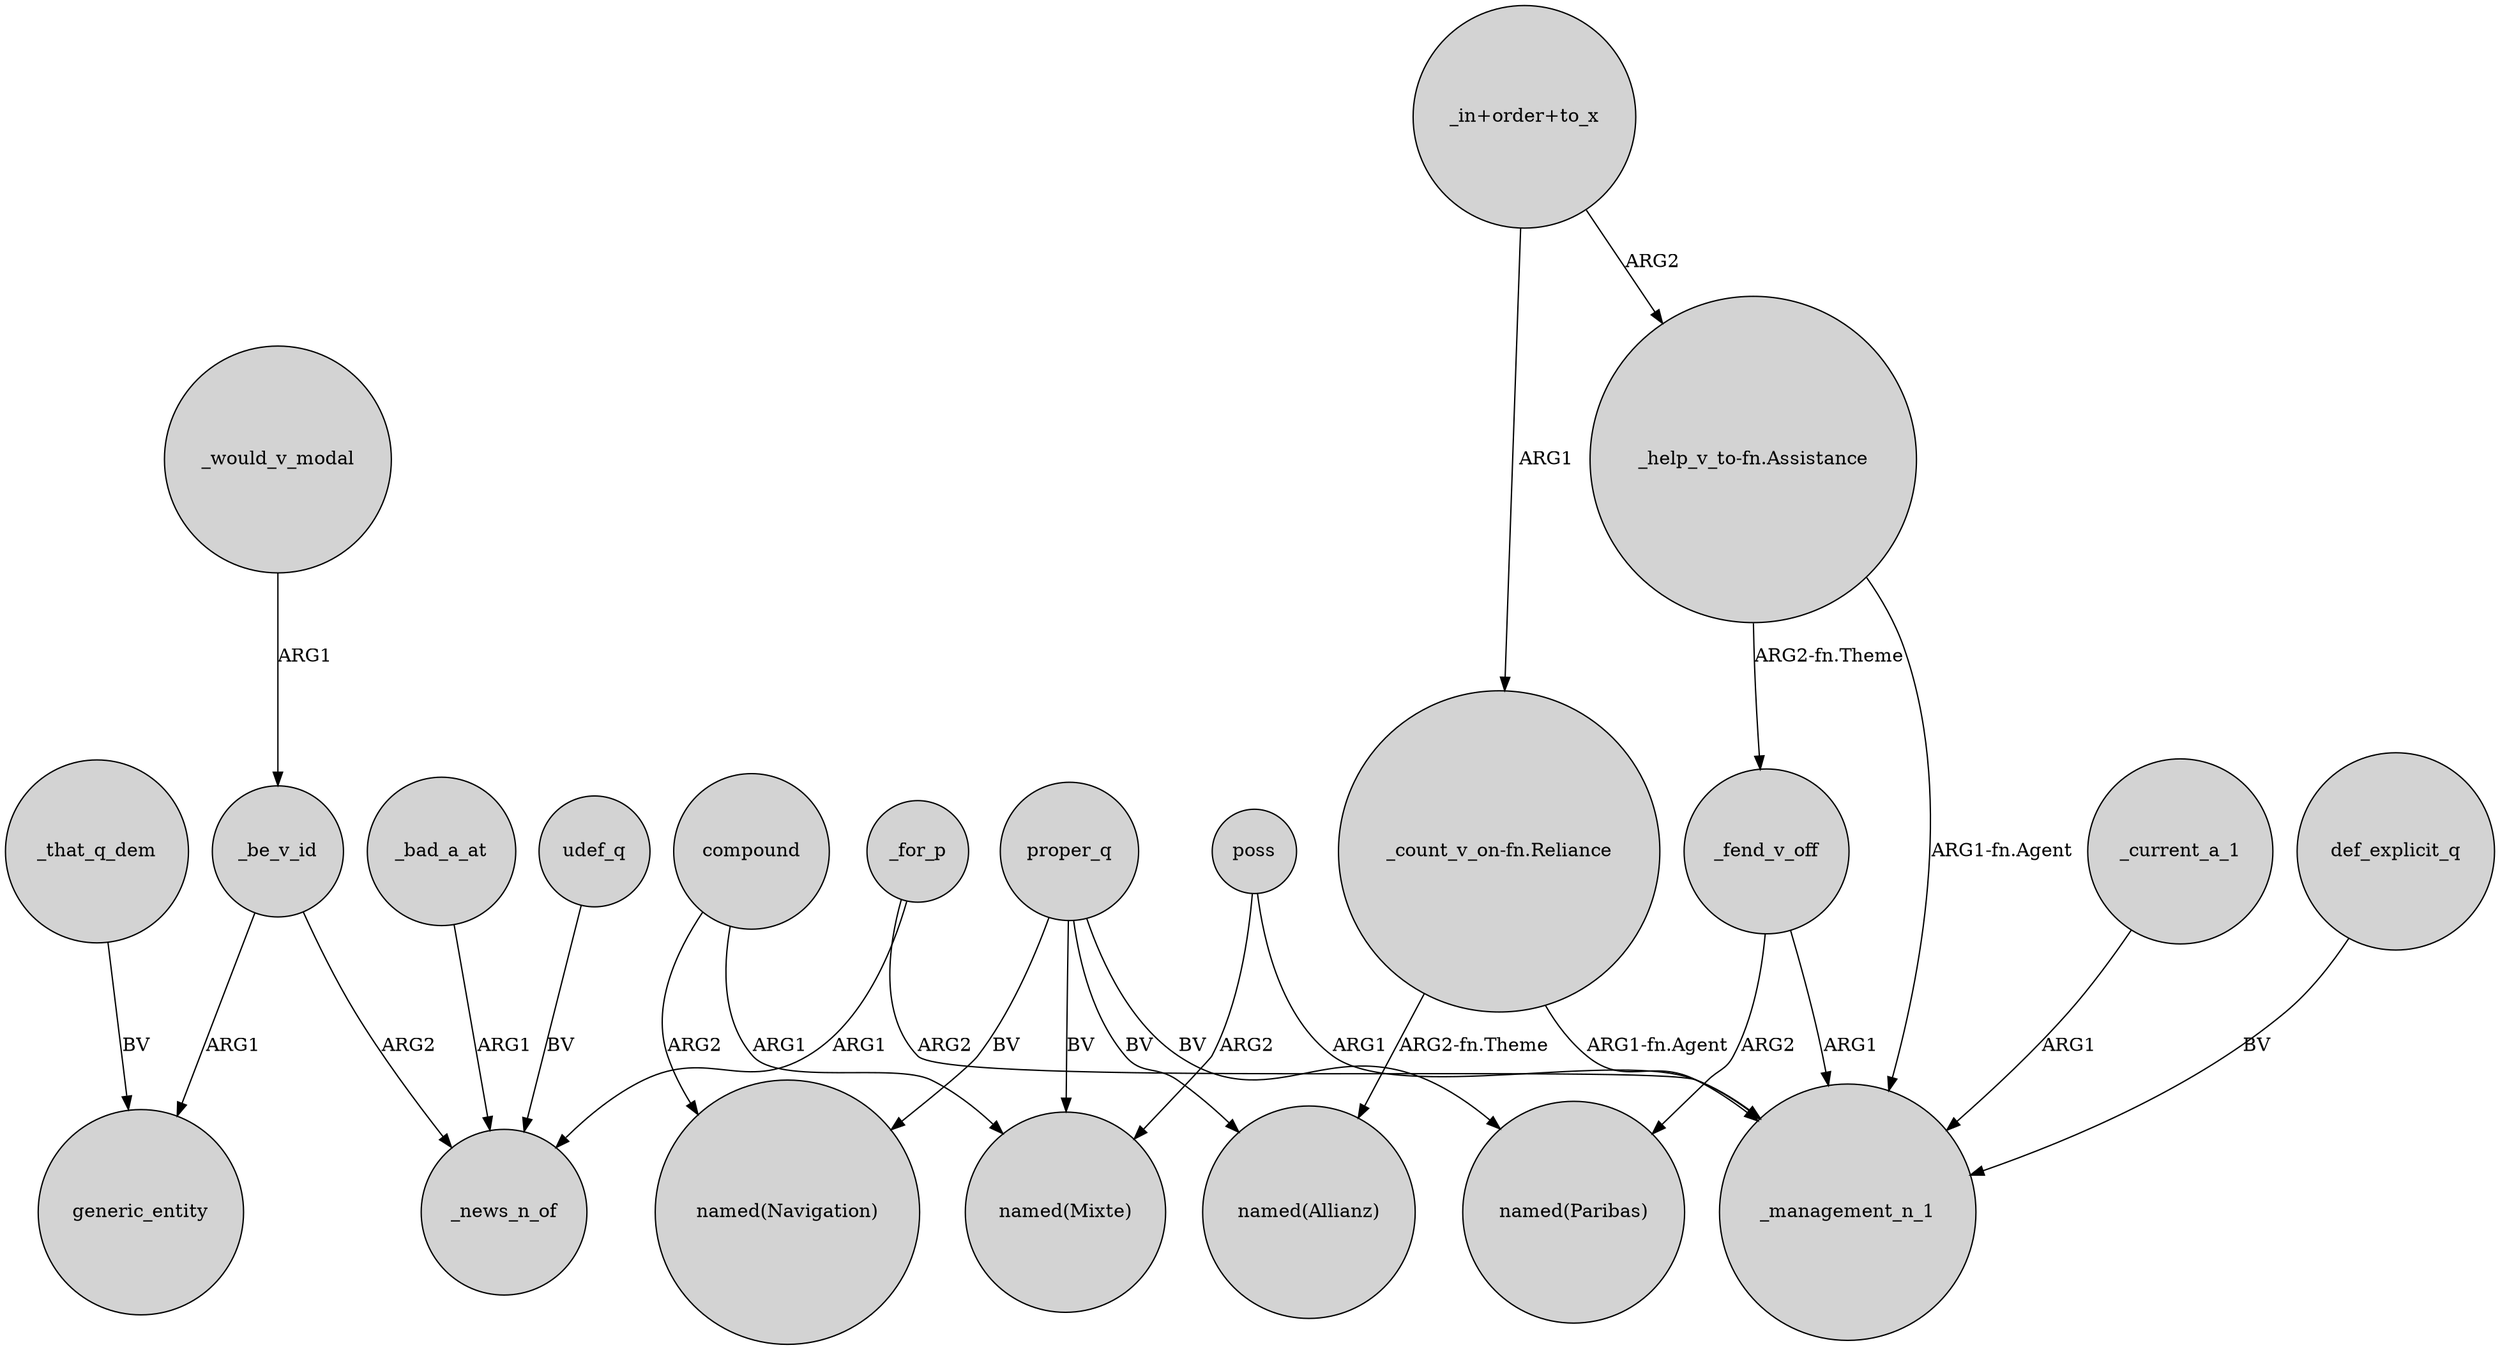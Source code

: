 digraph {
	node [shape=circle style=filled]
	"_help_v_to-fn.Assistance" -> _management_n_1 [label="ARG1-fn.Agent"]
	_for_p -> _management_n_1 [label=ARG2]
	_that_q_dem -> generic_entity [label=BV]
	_for_p -> _news_n_of [label=ARG1]
	"_count_v_on-fn.Reliance" -> _management_n_1 [label="ARG1-fn.Agent"]
	compound -> "named(Mixte)" [label=ARG1]
	_current_a_1 -> _management_n_1 [label=ARG1]
	_would_v_modal -> _be_v_id [label=ARG1]
	_be_v_id -> generic_entity [label=ARG1]
	_bad_a_at -> _news_n_of [label=ARG1]
	proper_q -> "named(Mixte)" [label=BV]
	"_count_v_on-fn.Reliance" -> "named(Allianz)" [label="ARG2-fn.Theme"]
	poss -> "named(Mixte)" [label=ARG2]
	"_in+order+to_x" -> "_count_v_on-fn.Reliance" [label=ARG1]
	poss -> _management_n_1 [label=ARG1]
	_be_v_id -> _news_n_of [label=ARG2]
	"_help_v_to-fn.Assistance" -> _fend_v_off [label="ARG2-fn.Theme"]
	def_explicit_q -> _management_n_1 [label=BV]
	_fend_v_off -> "named(Paribas)" [label=ARG2]
	compound -> "named(Navigation)" [label=ARG2]
	"_in+order+to_x" -> "_help_v_to-fn.Assistance" [label=ARG2]
	proper_q -> "named(Navigation)" [label=BV]
	udef_q -> _news_n_of [label=BV]
	proper_q -> "named(Allianz)" [label=BV]
	_fend_v_off -> _management_n_1 [label=ARG1]
	proper_q -> "named(Paribas)" [label=BV]
}
